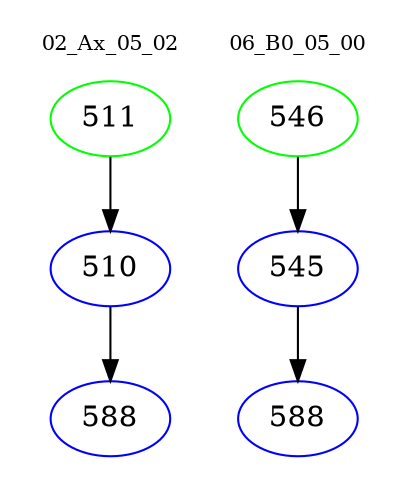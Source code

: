 digraph{
subgraph cluster_0 {
color = white
label = "02_Ax_05_02";
fontsize=10;
T0_511 [label="511", color="green"]
T0_511 -> T0_510 [color="black"]
T0_510 [label="510", color="blue"]
T0_510 -> T0_588 [color="black"]
T0_588 [label="588", color="blue"]
}
subgraph cluster_1 {
color = white
label = "06_B0_05_00";
fontsize=10;
T1_546 [label="546", color="green"]
T1_546 -> T1_545 [color="black"]
T1_545 [label="545", color="blue"]
T1_545 -> T1_588 [color="black"]
T1_588 [label="588", color="blue"]
}
}
